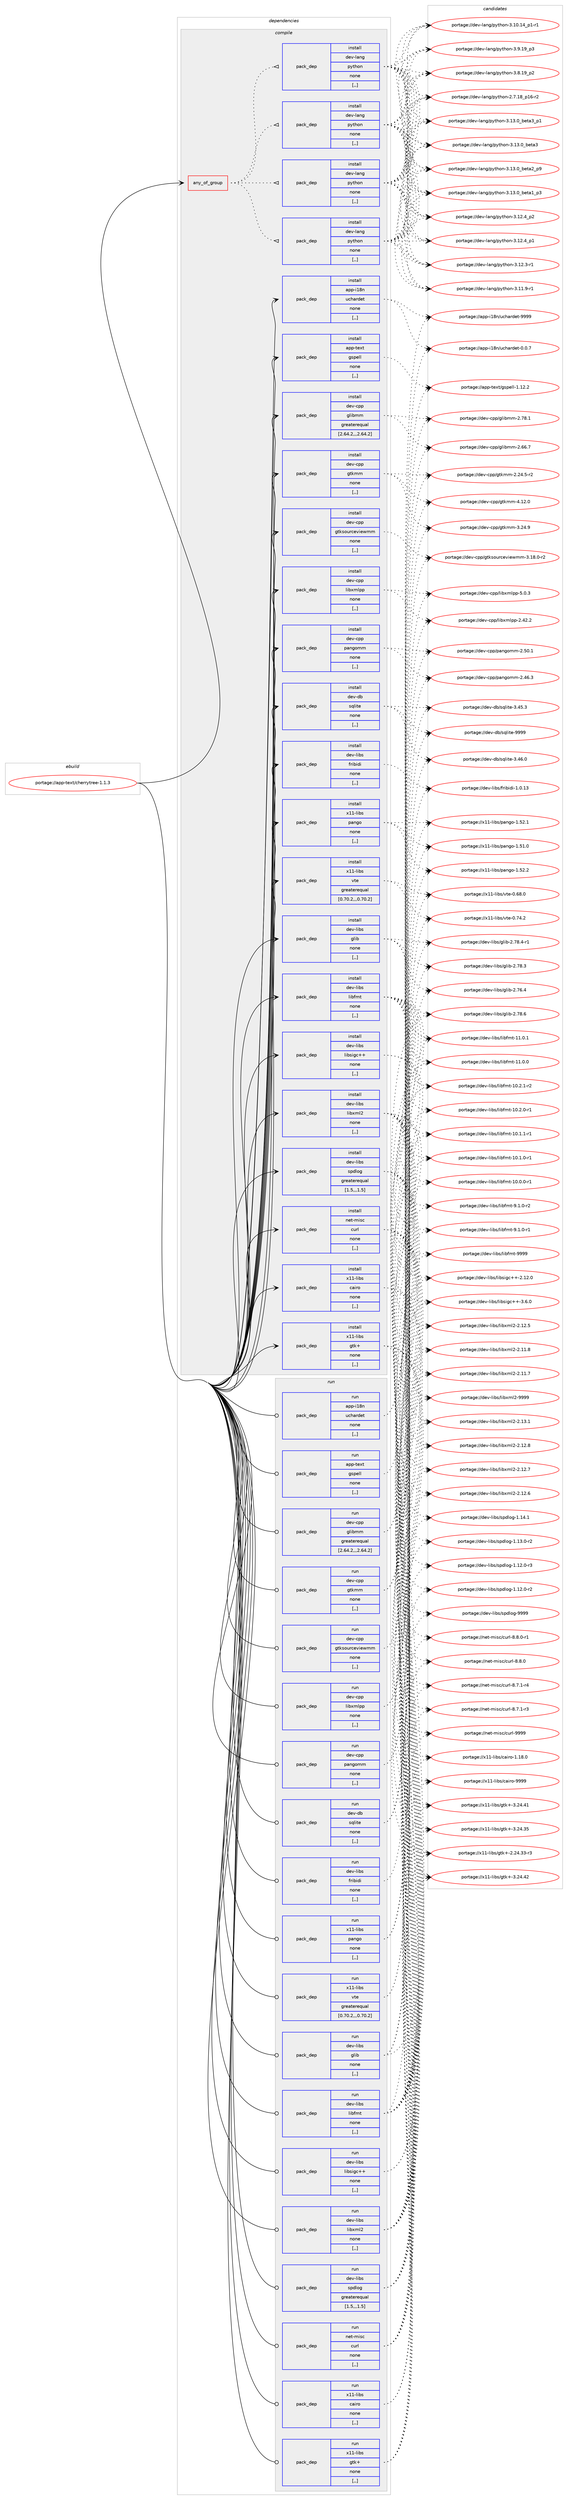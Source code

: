 digraph prolog {

# *************
# Graph options
# *************

newrank=true;
concentrate=true;
compound=true;
graph [rankdir=LR,fontname=Helvetica,fontsize=10,ranksep=1.5];#, ranksep=2.5, nodesep=0.2];
edge  [arrowhead=vee];
node  [fontname=Helvetica,fontsize=10];

# **********
# The ebuild
# **********

subgraph cluster_leftcol {
color=gray;
label=<<i>ebuild</i>>;
id [label="portage://app-text/cherrytree-1.1.3", color=red, width=4, href="../app-text/cherrytree-1.1.3.svg"];
}

# ****************
# The dependencies
# ****************

subgraph cluster_midcol {
color=gray;
label=<<i>dependencies</i>>;
subgraph cluster_compile {
fillcolor="#eeeeee";
style=filled;
label=<<i>compile</i>>;
subgraph any433 {
dependency54573 [label=<<TABLE BORDER="0" CELLBORDER="1" CELLSPACING="0" CELLPADDING="4"><TR><TD CELLPADDING="10">any_of_group</TD></TR></TABLE>>, shape=none, color=red];subgraph pack39114 {
dependency54574 [label=<<TABLE BORDER="0" CELLBORDER="1" CELLSPACING="0" CELLPADDING="4" WIDTH="220"><TR><TD ROWSPAN="6" CELLPADDING="30">pack_dep</TD></TR><TR><TD WIDTH="110">install</TD></TR><TR><TD>dev-lang</TD></TR><TR><TD>python</TD></TR><TR><TD>none</TD></TR><TR><TD>[,,]</TD></TR></TABLE>>, shape=none, color=blue];
}
dependency54573:e -> dependency54574:w [weight=20,style="dotted",arrowhead="oinv"];
subgraph pack39115 {
dependency54575 [label=<<TABLE BORDER="0" CELLBORDER="1" CELLSPACING="0" CELLPADDING="4" WIDTH="220"><TR><TD ROWSPAN="6" CELLPADDING="30">pack_dep</TD></TR><TR><TD WIDTH="110">install</TD></TR><TR><TD>dev-lang</TD></TR><TR><TD>python</TD></TR><TR><TD>none</TD></TR><TR><TD>[,,]</TD></TR></TABLE>>, shape=none, color=blue];
}
dependency54573:e -> dependency54575:w [weight=20,style="dotted",arrowhead="oinv"];
subgraph pack39116 {
dependency54576 [label=<<TABLE BORDER="0" CELLBORDER="1" CELLSPACING="0" CELLPADDING="4" WIDTH="220"><TR><TD ROWSPAN="6" CELLPADDING="30">pack_dep</TD></TR><TR><TD WIDTH="110">install</TD></TR><TR><TD>dev-lang</TD></TR><TR><TD>python</TD></TR><TR><TD>none</TD></TR><TR><TD>[,,]</TD></TR></TABLE>>, shape=none, color=blue];
}
dependency54573:e -> dependency54576:w [weight=20,style="dotted",arrowhead="oinv"];
subgraph pack39117 {
dependency54577 [label=<<TABLE BORDER="0" CELLBORDER="1" CELLSPACING="0" CELLPADDING="4" WIDTH="220"><TR><TD ROWSPAN="6" CELLPADDING="30">pack_dep</TD></TR><TR><TD WIDTH="110">install</TD></TR><TR><TD>dev-lang</TD></TR><TR><TD>python</TD></TR><TR><TD>none</TD></TR><TR><TD>[,,]</TD></TR></TABLE>>, shape=none, color=blue];
}
dependency54573:e -> dependency54577:w [weight=20,style="dotted",arrowhead="oinv"];
}
id:e -> dependency54573:w [weight=20,style="solid",arrowhead="vee"];
subgraph pack39118 {
dependency54578 [label=<<TABLE BORDER="0" CELLBORDER="1" CELLSPACING="0" CELLPADDING="4" WIDTH="220"><TR><TD ROWSPAN="6" CELLPADDING="30">pack_dep</TD></TR><TR><TD WIDTH="110">install</TD></TR><TR><TD>app-i18n</TD></TR><TR><TD>uchardet</TD></TR><TR><TD>none</TD></TR><TR><TD>[,,]</TD></TR></TABLE>>, shape=none, color=blue];
}
id:e -> dependency54578:w [weight=20,style="solid",arrowhead="vee"];
subgraph pack39119 {
dependency54579 [label=<<TABLE BORDER="0" CELLBORDER="1" CELLSPACING="0" CELLPADDING="4" WIDTH="220"><TR><TD ROWSPAN="6" CELLPADDING="30">pack_dep</TD></TR><TR><TD WIDTH="110">install</TD></TR><TR><TD>app-text</TD></TR><TR><TD>gspell</TD></TR><TR><TD>none</TD></TR><TR><TD>[,,]</TD></TR></TABLE>>, shape=none, color=blue];
}
id:e -> dependency54579:w [weight=20,style="solid",arrowhead="vee"];
subgraph pack39120 {
dependency54580 [label=<<TABLE BORDER="0" CELLBORDER="1" CELLSPACING="0" CELLPADDING="4" WIDTH="220"><TR><TD ROWSPAN="6" CELLPADDING="30">pack_dep</TD></TR><TR><TD WIDTH="110">install</TD></TR><TR><TD>dev-cpp</TD></TR><TR><TD>glibmm</TD></TR><TR><TD>greaterequal</TD></TR><TR><TD>[2.64.2,,,2.64.2]</TD></TR></TABLE>>, shape=none, color=blue];
}
id:e -> dependency54580:w [weight=20,style="solid",arrowhead="vee"];
subgraph pack39121 {
dependency54581 [label=<<TABLE BORDER="0" CELLBORDER="1" CELLSPACING="0" CELLPADDING="4" WIDTH="220"><TR><TD ROWSPAN="6" CELLPADDING="30">pack_dep</TD></TR><TR><TD WIDTH="110">install</TD></TR><TR><TD>dev-cpp</TD></TR><TR><TD>gtkmm</TD></TR><TR><TD>none</TD></TR><TR><TD>[,,]</TD></TR></TABLE>>, shape=none, color=blue];
}
id:e -> dependency54581:w [weight=20,style="solid",arrowhead="vee"];
subgraph pack39122 {
dependency54582 [label=<<TABLE BORDER="0" CELLBORDER="1" CELLSPACING="0" CELLPADDING="4" WIDTH="220"><TR><TD ROWSPAN="6" CELLPADDING="30">pack_dep</TD></TR><TR><TD WIDTH="110">install</TD></TR><TR><TD>dev-cpp</TD></TR><TR><TD>gtksourceviewmm</TD></TR><TR><TD>none</TD></TR><TR><TD>[,,]</TD></TR></TABLE>>, shape=none, color=blue];
}
id:e -> dependency54582:w [weight=20,style="solid",arrowhead="vee"];
subgraph pack39123 {
dependency54583 [label=<<TABLE BORDER="0" CELLBORDER="1" CELLSPACING="0" CELLPADDING="4" WIDTH="220"><TR><TD ROWSPAN="6" CELLPADDING="30">pack_dep</TD></TR><TR><TD WIDTH="110">install</TD></TR><TR><TD>dev-cpp</TD></TR><TR><TD>libxmlpp</TD></TR><TR><TD>none</TD></TR><TR><TD>[,,]</TD></TR></TABLE>>, shape=none, color=blue];
}
id:e -> dependency54583:w [weight=20,style="solid",arrowhead="vee"];
subgraph pack39124 {
dependency54584 [label=<<TABLE BORDER="0" CELLBORDER="1" CELLSPACING="0" CELLPADDING="4" WIDTH="220"><TR><TD ROWSPAN="6" CELLPADDING="30">pack_dep</TD></TR><TR><TD WIDTH="110">install</TD></TR><TR><TD>dev-cpp</TD></TR><TR><TD>pangomm</TD></TR><TR><TD>none</TD></TR><TR><TD>[,,]</TD></TR></TABLE>>, shape=none, color=blue];
}
id:e -> dependency54584:w [weight=20,style="solid",arrowhead="vee"];
subgraph pack39125 {
dependency54585 [label=<<TABLE BORDER="0" CELLBORDER="1" CELLSPACING="0" CELLPADDING="4" WIDTH="220"><TR><TD ROWSPAN="6" CELLPADDING="30">pack_dep</TD></TR><TR><TD WIDTH="110">install</TD></TR><TR><TD>dev-db</TD></TR><TR><TD>sqlite</TD></TR><TR><TD>none</TD></TR><TR><TD>[,,]</TD></TR></TABLE>>, shape=none, color=blue];
}
id:e -> dependency54585:w [weight=20,style="solid",arrowhead="vee"];
subgraph pack39126 {
dependency54586 [label=<<TABLE BORDER="0" CELLBORDER="1" CELLSPACING="0" CELLPADDING="4" WIDTH="220"><TR><TD ROWSPAN="6" CELLPADDING="30">pack_dep</TD></TR><TR><TD WIDTH="110">install</TD></TR><TR><TD>dev-libs</TD></TR><TR><TD>fribidi</TD></TR><TR><TD>none</TD></TR><TR><TD>[,,]</TD></TR></TABLE>>, shape=none, color=blue];
}
id:e -> dependency54586:w [weight=20,style="solid",arrowhead="vee"];
subgraph pack39127 {
dependency54587 [label=<<TABLE BORDER="0" CELLBORDER="1" CELLSPACING="0" CELLPADDING="4" WIDTH="220"><TR><TD ROWSPAN="6" CELLPADDING="30">pack_dep</TD></TR><TR><TD WIDTH="110">install</TD></TR><TR><TD>dev-libs</TD></TR><TR><TD>glib</TD></TR><TR><TD>none</TD></TR><TR><TD>[,,]</TD></TR></TABLE>>, shape=none, color=blue];
}
id:e -> dependency54587:w [weight=20,style="solid",arrowhead="vee"];
subgraph pack39128 {
dependency54588 [label=<<TABLE BORDER="0" CELLBORDER="1" CELLSPACING="0" CELLPADDING="4" WIDTH="220"><TR><TD ROWSPAN="6" CELLPADDING="30">pack_dep</TD></TR><TR><TD WIDTH="110">install</TD></TR><TR><TD>dev-libs</TD></TR><TR><TD>libfmt</TD></TR><TR><TD>none</TD></TR><TR><TD>[,,]</TD></TR></TABLE>>, shape=none, color=blue];
}
id:e -> dependency54588:w [weight=20,style="solid",arrowhead="vee"];
subgraph pack39129 {
dependency54589 [label=<<TABLE BORDER="0" CELLBORDER="1" CELLSPACING="0" CELLPADDING="4" WIDTH="220"><TR><TD ROWSPAN="6" CELLPADDING="30">pack_dep</TD></TR><TR><TD WIDTH="110">install</TD></TR><TR><TD>dev-libs</TD></TR><TR><TD>libsigc++</TD></TR><TR><TD>none</TD></TR><TR><TD>[,,]</TD></TR></TABLE>>, shape=none, color=blue];
}
id:e -> dependency54589:w [weight=20,style="solid",arrowhead="vee"];
subgraph pack39130 {
dependency54590 [label=<<TABLE BORDER="0" CELLBORDER="1" CELLSPACING="0" CELLPADDING="4" WIDTH="220"><TR><TD ROWSPAN="6" CELLPADDING="30">pack_dep</TD></TR><TR><TD WIDTH="110">install</TD></TR><TR><TD>dev-libs</TD></TR><TR><TD>libxml2</TD></TR><TR><TD>none</TD></TR><TR><TD>[,,]</TD></TR></TABLE>>, shape=none, color=blue];
}
id:e -> dependency54590:w [weight=20,style="solid",arrowhead="vee"];
subgraph pack39131 {
dependency54591 [label=<<TABLE BORDER="0" CELLBORDER="1" CELLSPACING="0" CELLPADDING="4" WIDTH="220"><TR><TD ROWSPAN="6" CELLPADDING="30">pack_dep</TD></TR><TR><TD WIDTH="110">install</TD></TR><TR><TD>dev-libs</TD></TR><TR><TD>spdlog</TD></TR><TR><TD>greaterequal</TD></TR><TR><TD>[1.5,,,1.5]</TD></TR></TABLE>>, shape=none, color=blue];
}
id:e -> dependency54591:w [weight=20,style="solid",arrowhead="vee"];
subgraph pack39132 {
dependency54592 [label=<<TABLE BORDER="0" CELLBORDER="1" CELLSPACING="0" CELLPADDING="4" WIDTH="220"><TR><TD ROWSPAN="6" CELLPADDING="30">pack_dep</TD></TR><TR><TD WIDTH="110">install</TD></TR><TR><TD>net-misc</TD></TR><TR><TD>curl</TD></TR><TR><TD>none</TD></TR><TR><TD>[,,]</TD></TR></TABLE>>, shape=none, color=blue];
}
id:e -> dependency54592:w [weight=20,style="solid",arrowhead="vee"];
subgraph pack39133 {
dependency54593 [label=<<TABLE BORDER="0" CELLBORDER="1" CELLSPACING="0" CELLPADDING="4" WIDTH="220"><TR><TD ROWSPAN="6" CELLPADDING="30">pack_dep</TD></TR><TR><TD WIDTH="110">install</TD></TR><TR><TD>x11-libs</TD></TR><TR><TD>cairo</TD></TR><TR><TD>none</TD></TR><TR><TD>[,,]</TD></TR></TABLE>>, shape=none, color=blue];
}
id:e -> dependency54593:w [weight=20,style="solid",arrowhead="vee"];
subgraph pack39134 {
dependency54594 [label=<<TABLE BORDER="0" CELLBORDER="1" CELLSPACING="0" CELLPADDING="4" WIDTH="220"><TR><TD ROWSPAN="6" CELLPADDING="30">pack_dep</TD></TR><TR><TD WIDTH="110">install</TD></TR><TR><TD>x11-libs</TD></TR><TR><TD>gtk+</TD></TR><TR><TD>none</TD></TR><TR><TD>[,,]</TD></TR></TABLE>>, shape=none, color=blue];
}
id:e -> dependency54594:w [weight=20,style="solid",arrowhead="vee"];
subgraph pack39135 {
dependency54595 [label=<<TABLE BORDER="0" CELLBORDER="1" CELLSPACING="0" CELLPADDING="4" WIDTH="220"><TR><TD ROWSPAN="6" CELLPADDING="30">pack_dep</TD></TR><TR><TD WIDTH="110">install</TD></TR><TR><TD>x11-libs</TD></TR><TR><TD>pango</TD></TR><TR><TD>none</TD></TR><TR><TD>[,,]</TD></TR></TABLE>>, shape=none, color=blue];
}
id:e -> dependency54595:w [weight=20,style="solid",arrowhead="vee"];
subgraph pack39136 {
dependency54596 [label=<<TABLE BORDER="0" CELLBORDER="1" CELLSPACING="0" CELLPADDING="4" WIDTH="220"><TR><TD ROWSPAN="6" CELLPADDING="30">pack_dep</TD></TR><TR><TD WIDTH="110">install</TD></TR><TR><TD>x11-libs</TD></TR><TR><TD>vte</TD></TR><TR><TD>greaterequal</TD></TR><TR><TD>[0.70.2,,,0.70.2]</TD></TR></TABLE>>, shape=none, color=blue];
}
id:e -> dependency54596:w [weight=20,style="solid",arrowhead="vee"];
}
subgraph cluster_compileandrun {
fillcolor="#eeeeee";
style=filled;
label=<<i>compile and run</i>>;
}
subgraph cluster_run {
fillcolor="#eeeeee";
style=filled;
label=<<i>run</i>>;
subgraph pack39137 {
dependency54597 [label=<<TABLE BORDER="0" CELLBORDER="1" CELLSPACING="0" CELLPADDING="4" WIDTH="220"><TR><TD ROWSPAN="6" CELLPADDING="30">pack_dep</TD></TR><TR><TD WIDTH="110">run</TD></TR><TR><TD>app-i18n</TD></TR><TR><TD>uchardet</TD></TR><TR><TD>none</TD></TR><TR><TD>[,,]</TD></TR></TABLE>>, shape=none, color=blue];
}
id:e -> dependency54597:w [weight=20,style="solid",arrowhead="odot"];
subgraph pack39138 {
dependency54598 [label=<<TABLE BORDER="0" CELLBORDER="1" CELLSPACING="0" CELLPADDING="4" WIDTH="220"><TR><TD ROWSPAN="6" CELLPADDING="30">pack_dep</TD></TR><TR><TD WIDTH="110">run</TD></TR><TR><TD>app-text</TD></TR><TR><TD>gspell</TD></TR><TR><TD>none</TD></TR><TR><TD>[,,]</TD></TR></TABLE>>, shape=none, color=blue];
}
id:e -> dependency54598:w [weight=20,style="solid",arrowhead="odot"];
subgraph pack39139 {
dependency54599 [label=<<TABLE BORDER="0" CELLBORDER="1" CELLSPACING="0" CELLPADDING="4" WIDTH="220"><TR><TD ROWSPAN="6" CELLPADDING="30">pack_dep</TD></TR><TR><TD WIDTH="110">run</TD></TR><TR><TD>dev-cpp</TD></TR><TR><TD>glibmm</TD></TR><TR><TD>greaterequal</TD></TR><TR><TD>[2.64.2,,,2.64.2]</TD></TR></TABLE>>, shape=none, color=blue];
}
id:e -> dependency54599:w [weight=20,style="solid",arrowhead="odot"];
subgraph pack39140 {
dependency54600 [label=<<TABLE BORDER="0" CELLBORDER="1" CELLSPACING="0" CELLPADDING="4" WIDTH="220"><TR><TD ROWSPAN="6" CELLPADDING="30">pack_dep</TD></TR><TR><TD WIDTH="110">run</TD></TR><TR><TD>dev-cpp</TD></TR><TR><TD>gtkmm</TD></TR><TR><TD>none</TD></TR><TR><TD>[,,]</TD></TR></TABLE>>, shape=none, color=blue];
}
id:e -> dependency54600:w [weight=20,style="solid",arrowhead="odot"];
subgraph pack39141 {
dependency54601 [label=<<TABLE BORDER="0" CELLBORDER="1" CELLSPACING="0" CELLPADDING="4" WIDTH="220"><TR><TD ROWSPAN="6" CELLPADDING="30">pack_dep</TD></TR><TR><TD WIDTH="110">run</TD></TR><TR><TD>dev-cpp</TD></TR><TR><TD>gtksourceviewmm</TD></TR><TR><TD>none</TD></TR><TR><TD>[,,]</TD></TR></TABLE>>, shape=none, color=blue];
}
id:e -> dependency54601:w [weight=20,style="solid",arrowhead="odot"];
subgraph pack39142 {
dependency54602 [label=<<TABLE BORDER="0" CELLBORDER="1" CELLSPACING="0" CELLPADDING="4" WIDTH="220"><TR><TD ROWSPAN="6" CELLPADDING="30">pack_dep</TD></TR><TR><TD WIDTH="110">run</TD></TR><TR><TD>dev-cpp</TD></TR><TR><TD>libxmlpp</TD></TR><TR><TD>none</TD></TR><TR><TD>[,,]</TD></TR></TABLE>>, shape=none, color=blue];
}
id:e -> dependency54602:w [weight=20,style="solid",arrowhead="odot"];
subgraph pack39143 {
dependency54603 [label=<<TABLE BORDER="0" CELLBORDER="1" CELLSPACING="0" CELLPADDING="4" WIDTH="220"><TR><TD ROWSPAN="6" CELLPADDING="30">pack_dep</TD></TR><TR><TD WIDTH="110">run</TD></TR><TR><TD>dev-cpp</TD></TR><TR><TD>pangomm</TD></TR><TR><TD>none</TD></TR><TR><TD>[,,]</TD></TR></TABLE>>, shape=none, color=blue];
}
id:e -> dependency54603:w [weight=20,style="solid",arrowhead="odot"];
subgraph pack39144 {
dependency54604 [label=<<TABLE BORDER="0" CELLBORDER="1" CELLSPACING="0" CELLPADDING="4" WIDTH="220"><TR><TD ROWSPAN="6" CELLPADDING="30">pack_dep</TD></TR><TR><TD WIDTH="110">run</TD></TR><TR><TD>dev-db</TD></TR><TR><TD>sqlite</TD></TR><TR><TD>none</TD></TR><TR><TD>[,,]</TD></TR></TABLE>>, shape=none, color=blue];
}
id:e -> dependency54604:w [weight=20,style="solid",arrowhead="odot"];
subgraph pack39145 {
dependency54605 [label=<<TABLE BORDER="0" CELLBORDER="1" CELLSPACING="0" CELLPADDING="4" WIDTH="220"><TR><TD ROWSPAN="6" CELLPADDING="30">pack_dep</TD></TR><TR><TD WIDTH="110">run</TD></TR><TR><TD>dev-libs</TD></TR><TR><TD>fribidi</TD></TR><TR><TD>none</TD></TR><TR><TD>[,,]</TD></TR></TABLE>>, shape=none, color=blue];
}
id:e -> dependency54605:w [weight=20,style="solid",arrowhead="odot"];
subgraph pack39146 {
dependency54606 [label=<<TABLE BORDER="0" CELLBORDER="1" CELLSPACING="0" CELLPADDING="4" WIDTH="220"><TR><TD ROWSPAN="6" CELLPADDING="30">pack_dep</TD></TR><TR><TD WIDTH="110">run</TD></TR><TR><TD>dev-libs</TD></TR><TR><TD>glib</TD></TR><TR><TD>none</TD></TR><TR><TD>[,,]</TD></TR></TABLE>>, shape=none, color=blue];
}
id:e -> dependency54606:w [weight=20,style="solid",arrowhead="odot"];
subgraph pack39147 {
dependency54607 [label=<<TABLE BORDER="0" CELLBORDER="1" CELLSPACING="0" CELLPADDING="4" WIDTH="220"><TR><TD ROWSPAN="6" CELLPADDING="30">pack_dep</TD></TR><TR><TD WIDTH="110">run</TD></TR><TR><TD>dev-libs</TD></TR><TR><TD>libfmt</TD></TR><TR><TD>none</TD></TR><TR><TD>[,,]</TD></TR></TABLE>>, shape=none, color=blue];
}
id:e -> dependency54607:w [weight=20,style="solid",arrowhead="odot"];
subgraph pack39148 {
dependency54608 [label=<<TABLE BORDER="0" CELLBORDER="1" CELLSPACING="0" CELLPADDING="4" WIDTH="220"><TR><TD ROWSPAN="6" CELLPADDING="30">pack_dep</TD></TR><TR><TD WIDTH="110">run</TD></TR><TR><TD>dev-libs</TD></TR><TR><TD>libsigc++</TD></TR><TR><TD>none</TD></TR><TR><TD>[,,]</TD></TR></TABLE>>, shape=none, color=blue];
}
id:e -> dependency54608:w [weight=20,style="solid",arrowhead="odot"];
subgraph pack39149 {
dependency54609 [label=<<TABLE BORDER="0" CELLBORDER="1" CELLSPACING="0" CELLPADDING="4" WIDTH="220"><TR><TD ROWSPAN="6" CELLPADDING="30">pack_dep</TD></TR><TR><TD WIDTH="110">run</TD></TR><TR><TD>dev-libs</TD></TR><TR><TD>libxml2</TD></TR><TR><TD>none</TD></TR><TR><TD>[,,]</TD></TR></TABLE>>, shape=none, color=blue];
}
id:e -> dependency54609:w [weight=20,style="solid",arrowhead="odot"];
subgraph pack39150 {
dependency54610 [label=<<TABLE BORDER="0" CELLBORDER="1" CELLSPACING="0" CELLPADDING="4" WIDTH="220"><TR><TD ROWSPAN="6" CELLPADDING="30">pack_dep</TD></TR><TR><TD WIDTH="110">run</TD></TR><TR><TD>dev-libs</TD></TR><TR><TD>spdlog</TD></TR><TR><TD>greaterequal</TD></TR><TR><TD>[1.5,,,1.5]</TD></TR></TABLE>>, shape=none, color=blue];
}
id:e -> dependency54610:w [weight=20,style="solid",arrowhead="odot"];
subgraph pack39151 {
dependency54611 [label=<<TABLE BORDER="0" CELLBORDER="1" CELLSPACING="0" CELLPADDING="4" WIDTH="220"><TR><TD ROWSPAN="6" CELLPADDING="30">pack_dep</TD></TR><TR><TD WIDTH="110">run</TD></TR><TR><TD>net-misc</TD></TR><TR><TD>curl</TD></TR><TR><TD>none</TD></TR><TR><TD>[,,]</TD></TR></TABLE>>, shape=none, color=blue];
}
id:e -> dependency54611:w [weight=20,style="solid",arrowhead="odot"];
subgraph pack39152 {
dependency54612 [label=<<TABLE BORDER="0" CELLBORDER="1" CELLSPACING="0" CELLPADDING="4" WIDTH="220"><TR><TD ROWSPAN="6" CELLPADDING="30">pack_dep</TD></TR><TR><TD WIDTH="110">run</TD></TR><TR><TD>x11-libs</TD></TR><TR><TD>cairo</TD></TR><TR><TD>none</TD></TR><TR><TD>[,,]</TD></TR></TABLE>>, shape=none, color=blue];
}
id:e -> dependency54612:w [weight=20,style="solid",arrowhead="odot"];
subgraph pack39153 {
dependency54613 [label=<<TABLE BORDER="0" CELLBORDER="1" CELLSPACING="0" CELLPADDING="4" WIDTH="220"><TR><TD ROWSPAN="6" CELLPADDING="30">pack_dep</TD></TR><TR><TD WIDTH="110">run</TD></TR><TR><TD>x11-libs</TD></TR><TR><TD>gtk+</TD></TR><TR><TD>none</TD></TR><TR><TD>[,,]</TD></TR></TABLE>>, shape=none, color=blue];
}
id:e -> dependency54613:w [weight=20,style="solid",arrowhead="odot"];
subgraph pack39154 {
dependency54614 [label=<<TABLE BORDER="0" CELLBORDER="1" CELLSPACING="0" CELLPADDING="4" WIDTH="220"><TR><TD ROWSPAN="6" CELLPADDING="30">pack_dep</TD></TR><TR><TD WIDTH="110">run</TD></TR><TR><TD>x11-libs</TD></TR><TR><TD>pango</TD></TR><TR><TD>none</TD></TR><TR><TD>[,,]</TD></TR></TABLE>>, shape=none, color=blue];
}
id:e -> dependency54614:w [weight=20,style="solid",arrowhead="odot"];
subgraph pack39155 {
dependency54615 [label=<<TABLE BORDER="0" CELLBORDER="1" CELLSPACING="0" CELLPADDING="4" WIDTH="220"><TR><TD ROWSPAN="6" CELLPADDING="30">pack_dep</TD></TR><TR><TD WIDTH="110">run</TD></TR><TR><TD>x11-libs</TD></TR><TR><TD>vte</TD></TR><TR><TD>greaterequal</TD></TR><TR><TD>[0.70.2,,,0.70.2]</TD></TR></TABLE>>, shape=none, color=blue];
}
id:e -> dependency54615:w [weight=20,style="solid",arrowhead="odot"];
}
}

# **************
# The candidates
# **************

subgraph cluster_choices {
rank=same;
color=gray;
label=<<i>candidates</i>>;

subgraph choice39114 {
color=black;
nodesep=1;
choice10010111845108971101034711212111610411111045514649514648959810111697519511249 [label="portage://dev-lang/python-3.13.0_beta3_p1", color=red, width=4,href="../dev-lang/python-3.13.0_beta3_p1.svg"];
choice1001011184510897110103471121211161041111104551464951464895981011169751 [label="portage://dev-lang/python-3.13.0_beta3", color=red, width=4,href="../dev-lang/python-3.13.0_beta3.svg"];
choice10010111845108971101034711212111610411111045514649514648959810111697509511257 [label="portage://dev-lang/python-3.13.0_beta2_p9", color=red, width=4,href="../dev-lang/python-3.13.0_beta2_p9.svg"];
choice10010111845108971101034711212111610411111045514649514648959810111697499511251 [label="portage://dev-lang/python-3.13.0_beta1_p3", color=red, width=4,href="../dev-lang/python-3.13.0_beta1_p3.svg"];
choice100101118451089711010347112121116104111110455146495046529511250 [label="portage://dev-lang/python-3.12.4_p2", color=red, width=4,href="../dev-lang/python-3.12.4_p2.svg"];
choice100101118451089711010347112121116104111110455146495046529511249 [label="portage://dev-lang/python-3.12.4_p1", color=red, width=4,href="../dev-lang/python-3.12.4_p1.svg"];
choice100101118451089711010347112121116104111110455146495046514511449 [label="portage://dev-lang/python-3.12.3-r1", color=red, width=4,href="../dev-lang/python-3.12.3-r1.svg"];
choice100101118451089711010347112121116104111110455146494946574511449 [label="portage://dev-lang/python-3.11.9-r1", color=red, width=4,href="../dev-lang/python-3.11.9-r1.svg"];
choice100101118451089711010347112121116104111110455146494846495295112494511449 [label="portage://dev-lang/python-3.10.14_p1-r1", color=red, width=4,href="../dev-lang/python-3.10.14_p1-r1.svg"];
choice100101118451089711010347112121116104111110455146574649579511251 [label="portage://dev-lang/python-3.9.19_p3", color=red, width=4,href="../dev-lang/python-3.9.19_p3.svg"];
choice100101118451089711010347112121116104111110455146564649579511250 [label="portage://dev-lang/python-3.8.19_p2", color=red, width=4,href="../dev-lang/python-3.8.19_p2.svg"];
choice100101118451089711010347112121116104111110455046554649569511249544511450 [label="portage://dev-lang/python-2.7.18_p16-r2", color=red, width=4,href="../dev-lang/python-2.7.18_p16-r2.svg"];
dependency54574:e -> choice10010111845108971101034711212111610411111045514649514648959810111697519511249:w [style=dotted,weight="100"];
dependency54574:e -> choice1001011184510897110103471121211161041111104551464951464895981011169751:w [style=dotted,weight="100"];
dependency54574:e -> choice10010111845108971101034711212111610411111045514649514648959810111697509511257:w [style=dotted,weight="100"];
dependency54574:e -> choice10010111845108971101034711212111610411111045514649514648959810111697499511251:w [style=dotted,weight="100"];
dependency54574:e -> choice100101118451089711010347112121116104111110455146495046529511250:w [style=dotted,weight="100"];
dependency54574:e -> choice100101118451089711010347112121116104111110455146495046529511249:w [style=dotted,weight="100"];
dependency54574:e -> choice100101118451089711010347112121116104111110455146495046514511449:w [style=dotted,weight="100"];
dependency54574:e -> choice100101118451089711010347112121116104111110455146494946574511449:w [style=dotted,weight="100"];
dependency54574:e -> choice100101118451089711010347112121116104111110455146494846495295112494511449:w [style=dotted,weight="100"];
dependency54574:e -> choice100101118451089711010347112121116104111110455146574649579511251:w [style=dotted,weight="100"];
dependency54574:e -> choice100101118451089711010347112121116104111110455146564649579511250:w [style=dotted,weight="100"];
dependency54574:e -> choice100101118451089711010347112121116104111110455046554649569511249544511450:w [style=dotted,weight="100"];
}
subgraph choice39115 {
color=black;
nodesep=1;
choice10010111845108971101034711212111610411111045514649514648959810111697519511249 [label="portage://dev-lang/python-3.13.0_beta3_p1", color=red, width=4,href="../dev-lang/python-3.13.0_beta3_p1.svg"];
choice1001011184510897110103471121211161041111104551464951464895981011169751 [label="portage://dev-lang/python-3.13.0_beta3", color=red, width=4,href="../dev-lang/python-3.13.0_beta3.svg"];
choice10010111845108971101034711212111610411111045514649514648959810111697509511257 [label="portage://dev-lang/python-3.13.0_beta2_p9", color=red, width=4,href="../dev-lang/python-3.13.0_beta2_p9.svg"];
choice10010111845108971101034711212111610411111045514649514648959810111697499511251 [label="portage://dev-lang/python-3.13.0_beta1_p3", color=red, width=4,href="../dev-lang/python-3.13.0_beta1_p3.svg"];
choice100101118451089711010347112121116104111110455146495046529511250 [label="portage://dev-lang/python-3.12.4_p2", color=red, width=4,href="../dev-lang/python-3.12.4_p2.svg"];
choice100101118451089711010347112121116104111110455146495046529511249 [label="portage://dev-lang/python-3.12.4_p1", color=red, width=4,href="../dev-lang/python-3.12.4_p1.svg"];
choice100101118451089711010347112121116104111110455146495046514511449 [label="portage://dev-lang/python-3.12.3-r1", color=red, width=4,href="../dev-lang/python-3.12.3-r1.svg"];
choice100101118451089711010347112121116104111110455146494946574511449 [label="portage://dev-lang/python-3.11.9-r1", color=red, width=4,href="../dev-lang/python-3.11.9-r1.svg"];
choice100101118451089711010347112121116104111110455146494846495295112494511449 [label="portage://dev-lang/python-3.10.14_p1-r1", color=red, width=4,href="../dev-lang/python-3.10.14_p1-r1.svg"];
choice100101118451089711010347112121116104111110455146574649579511251 [label="portage://dev-lang/python-3.9.19_p3", color=red, width=4,href="../dev-lang/python-3.9.19_p3.svg"];
choice100101118451089711010347112121116104111110455146564649579511250 [label="portage://dev-lang/python-3.8.19_p2", color=red, width=4,href="../dev-lang/python-3.8.19_p2.svg"];
choice100101118451089711010347112121116104111110455046554649569511249544511450 [label="portage://dev-lang/python-2.7.18_p16-r2", color=red, width=4,href="../dev-lang/python-2.7.18_p16-r2.svg"];
dependency54575:e -> choice10010111845108971101034711212111610411111045514649514648959810111697519511249:w [style=dotted,weight="100"];
dependency54575:e -> choice1001011184510897110103471121211161041111104551464951464895981011169751:w [style=dotted,weight="100"];
dependency54575:e -> choice10010111845108971101034711212111610411111045514649514648959810111697509511257:w [style=dotted,weight="100"];
dependency54575:e -> choice10010111845108971101034711212111610411111045514649514648959810111697499511251:w [style=dotted,weight="100"];
dependency54575:e -> choice100101118451089711010347112121116104111110455146495046529511250:w [style=dotted,weight="100"];
dependency54575:e -> choice100101118451089711010347112121116104111110455146495046529511249:w [style=dotted,weight="100"];
dependency54575:e -> choice100101118451089711010347112121116104111110455146495046514511449:w [style=dotted,weight="100"];
dependency54575:e -> choice100101118451089711010347112121116104111110455146494946574511449:w [style=dotted,weight="100"];
dependency54575:e -> choice100101118451089711010347112121116104111110455146494846495295112494511449:w [style=dotted,weight="100"];
dependency54575:e -> choice100101118451089711010347112121116104111110455146574649579511251:w [style=dotted,weight="100"];
dependency54575:e -> choice100101118451089711010347112121116104111110455146564649579511250:w [style=dotted,weight="100"];
dependency54575:e -> choice100101118451089711010347112121116104111110455046554649569511249544511450:w [style=dotted,weight="100"];
}
subgraph choice39116 {
color=black;
nodesep=1;
choice10010111845108971101034711212111610411111045514649514648959810111697519511249 [label="portage://dev-lang/python-3.13.0_beta3_p1", color=red, width=4,href="../dev-lang/python-3.13.0_beta3_p1.svg"];
choice1001011184510897110103471121211161041111104551464951464895981011169751 [label="portage://dev-lang/python-3.13.0_beta3", color=red, width=4,href="../dev-lang/python-3.13.0_beta3.svg"];
choice10010111845108971101034711212111610411111045514649514648959810111697509511257 [label="portage://dev-lang/python-3.13.0_beta2_p9", color=red, width=4,href="../dev-lang/python-3.13.0_beta2_p9.svg"];
choice10010111845108971101034711212111610411111045514649514648959810111697499511251 [label="portage://dev-lang/python-3.13.0_beta1_p3", color=red, width=4,href="../dev-lang/python-3.13.0_beta1_p3.svg"];
choice100101118451089711010347112121116104111110455146495046529511250 [label="portage://dev-lang/python-3.12.4_p2", color=red, width=4,href="../dev-lang/python-3.12.4_p2.svg"];
choice100101118451089711010347112121116104111110455146495046529511249 [label="portage://dev-lang/python-3.12.4_p1", color=red, width=4,href="../dev-lang/python-3.12.4_p1.svg"];
choice100101118451089711010347112121116104111110455146495046514511449 [label="portage://dev-lang/python-3.12.3-r1", color=red, width=4,href="../dev-lang/python-3.12.3-r1.svg"];
choice100101118451089711010347112121116104111110455146494946574511449 [label="portage://dev-lang/python-3.11.9-r1", color=red, width=4,href="../dev-lang/python-3.11.9-r1.svg"];
choice100101118451089711010347112121116104111110455146494846495295112494511449 [label="portage://dev-lang/python-3.10.14_p1-r1", color=red, width=4,href="../dev-lang/python-3.10.14_p1-r1.svg"];
choice100101118451089711010347112121116104111110455146574649579511251 [label="portage://dev-lang/python-3.9.19_p3", color=red, width=4,href="../dev-lang/python-3.9.19_p3.svg"];
choice100101118451089711010347112121116104111110455146564649579511250 [label="portage://dev-lang/python-3.8.19_p2", color=red, width=4,href="../dev-lang/python-3.8.19_p2.svg"];
choice100101118451089711010347112121116104111110455046554649569511249544511450 [label="portage://dev-lang/python-2.7.18_p16-r2", color=red, width=4,href="../dev-lang/python-2.7.18_p16-r2.svg"];
dependency54576:e -> choice10010111845108971101034711212111610411111045514649514648959810111697519511249:w [style=dotted,weight="100"];
dependency54576:e -> choice1001011184510897110103471121211161041111104551464951464895981011169751:w [style=dotted,weight="100"];
dependency54576:e -> choice10010111845108971101034711212111610411111045514649514648959810111697509511257:w [style=dotted,weight="100"];
dependency54576:e -> choice10010111845108971101034711212111610411111045514649514648959810111697499511251:w [style=dotted,weight="100"];
dependency54576:e -> choice100101118451089711010347112121116104111110455146495046529511250:w [style=dotted,weight="100"];
dependency54576:e -> choice100101118451089711010347112121116104111110455146495046529511249:w [style=dotted,weight="100"];
dependency54576:e -> choice100101118451089711010347112121116104111110455146495046514511449:w [style=dotted,weight="100"];
dependency54576:e -> choice100101118451089711010347112121116104111110455146494946574511449:w [style=dotted,weight="100"];
dependency54576:e -> choice100101118451089711010347112121116104111110455146494846495295112494511449:w [style=dotted,weight="100"];
dependency54576:e -> choice100101118451089711010347112121116104111110455146574649579511251:w [style=dotted,weight="100"];
dependency54576:e -> choice100101118451089711010347112121116104111110455146564649579511250:w [style=dotted,weight="100"];
dependency54576:e -> choice100101118451089711010347112121116104111110455046554649569511249544511450:w [style=dotted,weight="100"];
}
subgraph choice39117 {
color=black;
nodesep=1;
choice10010111845108971101034711212111610411111045514649514648959810111697519511249 [label="portage://dev-lang/python-3.13.0_beta3_p1", color=red, width=4,href="../dev-lang/python-3.13.0_beta3_p1.svg"];
choice1001011184510897110103471121211161041111104551464951464895981011169751 [label="portage://dev-lang/python-3.13.0_beta3", color=red, width=4,href="../dev-lang/python-3.13.0_beta3.svg"];
choice10010111845108971101034711212111610411111045514649514648959810111697509511257 [label="portage://dev-lang/python-3.13.0_beta2_p9", color=red, width=4,href="../dev-lang/python-3.13.0_beta2_p9.svg"];
choice10010111845108971101034711212111610411111045514649514648959810111697499511251 [label="portage://dev-lang/python-3.13.0_beta1_p3", color=red, width=4,href="../dev-lang/python-3.13.0_beta1_p3.svg"];
choice100101118451089711010347112121116104111110455146495046529511250 [label="portage://dev-lang/python-3.12.4_p2", color=red, width=4,href="../dev-lang/python-3.12.4_p2.svg"];
choice100101118451089711010347112121116104111110455146495046529511249 [label="portage://dev-lang/python-3.12.4_p1", color=red, width=4,href="../dev-lang/python-3.12.4_p1.svg"];
choice100101118451089711010347112121116104111110455146495046514511449 [label="portage://dev-lang/python-3.12.3-r1", color=red, width=4,href="../dev-lang/python-3.12.3-r1.svg"];
choice100101118451089711010347112121116104111110455146494946574511449 [label="portage://dev-lang/python-3.11.9-r1", color=red, width=4,href="../dev-lang/python-3.11.9-r1.svg"];
choice100101118451089711010347112121116104111110455146494846495295112494511449 [label="portage://dev-lang/python-3.10.14_p1-r1", color=red, width=4,href="../dev-lang/python-3.10.14_p1-r1.svg"];
choice100101118451089711010347112121116104111110455146574649579511251 [label="portage://dev-lang/python-3.9.19_p3", color=red, width=4,href="../dev-lang/python-3.9.19_p3.svg"];
choice100101118451089711010347112121116104111110455146564649579511250 [label="portage://dev-lang/python-3.8.19_p2", color=red, width=4,href="../dev-lang/python-3.8.19_p2.svg"];
choice100101118451089711010347112121116104111110455046554649569511249544511450 [label="portage://dev-lang/python-2.7.18_p16-r2", color=red, width=4,href="../dev-lang/python-2.7.18_p16-r2.svg"];
dependency54577:e -> choice10010111845108971101034711212111610411111045514649514648959810111697519511249:w [style=dotted,weight="100"];
dependency54577:e -> choice1001011184510897110103471121211161041111104551464951464895981011169751:w [style=dotted,weight="100"];
dependency54577:e -> choice10010111845108971101034711212111610411111045514649514648959810111697509511257:w [style=dotted,weight="100"];
dependency54577:e -> choice10010111845108971101034711212111610411111045514649514648959810111697499511251:w [style=dotted,weight="100"];
dependency54577:e -> choice100101118451089711010347112121116104111110455146495046529511250:w [style=dotted,weight="100"];
dependency54577:e -> choice100101118451089711010347112121116104111110455146495046529511249:w [style=dotted,weight="100"];
dependency54577:e -> choice100101118451089711010347112121116104111110455146495046514511449:w [style=dotted,weight="100"];
dependency54577:e -> choice100101118451089711010347112121116104111110455146494946574511449:w [style=dotted,weight="100"];
dependency54577:e -> choice100101118451089711010347112121116104111110455146494846495295112494511449:w [style=dotted,weight="100"];
dependency54577:e -> choice100101118451089711010347112121116104111110455146574649579511251:w [style=dotted,weight="100"];
dependency54577:e -> choice100101118451089711010347112121116104111110455146564649579511250:w [style=dotted,weight="100"];
dependency54577:e -> choice100101118451089711010347112121116104111110455046554649569511249544511450:w [style=dotted,weight="100"];
}
subgraph choice39118 {
color=black;
nodesep=1;
choice971121124510549561104711799104971141001011164557575757 [label="portage://app-i18n/uchardet-9999", color=red, width=4,href="../app-i18n/uchardet-9999.svg"];
choice97112112451054956110471179910497114100101116454846484655 [label="portage://app-i18n/uchardet-0.0.7", color=red, width=4,href="../app-i18n/uchardet-0.0.7.svg"];
dependency54578:e -> choice971121124510549561104711799104971141001011164557575757:w [style=dotted,weight="100"];
dependency54578:e -> choice97112112451054956110471179910497114100101116454846484655:w [style=dotted,weight="100"];
}
subgraph choice39119 {
color=black;
nodesep=1;
choice97112112451161011201164710311511210110810845494649504650 [label="portage://app-text/gspell-1.12.2", color=red, width=4,href="../app-text/gspell-1.12.2.svg"];
dependency54579:e -> choice97112112451161011201164710311511210110810845494649504650:w [style=dotted,weight="100"];
}
subgraph choice39120 {
color=black;
nodesep=1;
choice1001011184599112112471031081059810910945504655564649 [label="portage://dev-cpp/glibmm-2.78.1", color=red, width=4,href="../dev-cpp/glibmm-2.78.1.svg"];
choice1001011184599112112471031081059810910945504654544655 [label="portage://dev-cpp/glibmm-2.66.7", color=red, width=4,href="../dev-cpp/glibmm-2.66.7.svg"];
dependency54580:e -> choice1001011184599112112471031081059810910945504655564649:w [style=dotted,weight="100"];
dependency54580:e -> choice1001011184599112112471031081059810910945504654544655:w [style=dotted,weight="100"];
}
subgraph choice39121 {
color=black;
nodesep=1;
choice10010111845991121124710311610710910945524649504648 [label="portage://dev-cpp/gtkmm-4.12.0", color=red, width=4,href="../dev-cpp/gtkmm-4.12.0.svg"];
choice10010111845991121124710311610710910945514650524657 [label="portage://dev-cpp/gtkmm-3.24.9", color=red, width=4,href="../dev-cpp/gtkmm-3.24.9.svg"];
choice100101118459911211247103116107109109455046505246534511450 [label="portage://dev-cpp/gtkmm-2.24.5-r2", color=red, width=4,href="../dev-cpp/gtkmm-2.24.5-r2.svg"];
dependency54581:e -> choice10010111845991121124710311610710910945524649504648:w [style=dotted,weight="100"];
dependency54581:e -> choice10010111845991121124710311610710910945514650524657:w [style=dotted,weight="100"];
dependency54581:e -> choice100101118459911211247103116107109109455046505246534511450:w [style=dotted,weight="100"];
}
subgraph choice39122 {
color=black;
nodesep=1;
choice10010111845991121124710311610711511111711499101118105101119109109455146495646484511450 [label="portage://dev-cpp/gtksourceviewmm-3.18.0-r2", color=red, width=4,href="../dev-cpp/gtksourceviewmm-3.18.0-r2.svg"];
dependency54582:e -> choice10010111845991121124710311610711511111711499101118105101119109109455146495646484511450:w [style=dotted,weight="100"];
}
subgraph choice39123 {
color=black;
nodesep=1;
choice10010111845991121124710810598120109108112112455346484651 [label="portage://dev-cpp/libxmlpp-5.0.3", color=red, width=4,href="../dev-cpp/libxmlpp-5.0.3.svg"];
choice1001011184599112112471081059812010910811211245504652504650 [label="portage://dev-cpp/libxmlpp-2.42.2", color=red, width=4,href="../dev-cpp/libxmlpp-2.42.2.svg"];
dependency54583:e -> choice10010111845991121124710810598120109108112112455346484651:w [style=dotted,weight="100"];
dependency54583:e -> choice1001011184599112112471081059812010910811211245504652504650:w [style=dotted,weight="100"];
}
subgraph choice39124 {
color=black;
nodesep=1;
choice1001011184599112112471129711010311110910945504653484649 [label="portage://dev-cpp/pangomm-2.50.1", color=red, width=4,href="../dev-cpp/pangomm-2.50.1.svg"];
choice1001011184599112112471129711010311110910945504652544651 [label="portage://dev-cpp/pangomm-2.46.3", color=red, width=4,href="../dev-cpp/pangomm-2.46.3.svg"];
dependency54584:e -> choice1001011184599112112471129711010311110910945504653484649:w [style=dotted,weight="100"];
dependency54584:e -> choice1001011184599112112471129711010311110910945504652544651:w [style=dotted,weight="100"];
}
subgraph choice39125 {
color=black;
nodesep=1;
choice1001011184510098471151131081051161014557575757 [label="portage://dev-db/sqlite-9999", color=red, width=4,href="../dev-db/sqlite-9999.svg"];
choice10010111845100984711511310810511610145514652544648 [label="portage://dev-db/sqlite-3.46.0", color=red, width=4,href="../dev-db/sqlite-3.46.0.svg"];
choice10010111845100984711511310810511610145514652534651 [label="portage://dev-db/sqlite-3.45.3", color=red, width=4,href="../dev-db/sqlite-3.45.3.svg"];
dependency54585:e -> choice1001011184510098471151131081051161014557575757:w [style=dotted,weight="100"];
dependency54585:e -> choice10010111845100984711511310810511610145514652544648:w [style=dotted,weight="100"];
dependency54585:e -> choice10010111845100984711511310810511610145514652534651:w [style=dotted,weight="100"];
}
subgraph choice39126 {
color=black;
nodesep=1;
choice1001011184510810598115471021141059810510010545494648464951 [label="portage://dev-libs/fribidi-1.0.13", color=red, width=4,href="../dev-libs/fribidi-1.0.13.svg"];
dependency54586:e -> choice1001011184510810598115471021141059810510010545494648464951:w [style=dotted,weight="100"];
}
subgraph choice39127 {
color=black;
nodesep=1;
choice1001011184510810598115471031081059845504655564654 [label="portage://dev-libs/glib-2.78.6", color=red, width=4,href="../dev-libs/glib-2.78.6.svg"];
choice10010111845108105981154710310810598455046555646524511449 [label="portage://dev-libs/glib-2.78.4-r1", color=red, width=4,href="../dev-libs/glib-2.78.4-r1.svg"];
choice1001011184510810598115471031081059845504655564651 [label="portage://dev-libs/glib-2.78.3", color=red, width=4,href="../dev-libs/glib-2.78.3.svg"];
choice1001011184510810598115471031081059845504655544652 [label="portage://dev-libs/glib-2.76.4", color=red, width=4,href="../dev-libs/glib-2.76.4.svg"];
dependency54587:e -> choice1001011184510810598115471031081059845504655564654:w [style=dotted,weight="100"];
dependency54587:e -> choice10010111845108105981154710310810598455046555646524511449:w [style=dotted,weight="100"];
dependency54587:e -> choice1001011184510810598115471031081059845504655564651:w [style=dotted,weight="100"];
dependency54587:e -> choice1001011184510810598115471031081059845504655544652:w [style=dotted,weight="100"];
}
subgraph choice39128 {
color=black;
nodesep=1;
choice100101118451081059811547108105981021091164557575757 [label="portage://dev-libs/libfmt-9999", color=red, width=4,href="../dev-libs/libfmt-9999.svg"];
choice1001011184510810598115471081059810210911645494946484649 [label="portage://dev-libs/libfmt-11.0.1", color=red, width=4,href="../dev-libs/libfmt-11.0.1.svg"];
choice1001011184510810598115471081059810210911645494946484648 [label="portage://dev-libs/libfmt-11.0.0", color=red, width=4,href="../dev-libs/libfmt-11.0.0.svg"];
choice10010111845108105981154710810598102109116454948465046494511450 [label="portage://dev-libs/libfmt-10.2.1-r2", color=red, width=4,href="../dev-libs/libfmt-10.2.1-r2.svg"];
choice10010111845108105981154710810598102109116454948465046484511449 [label="portage://dev-libs/libfmt-10.2.0-r1", color=red, width=4,href="../dev-libs/libfmt-10.2.0-r1.svg"];
choice10010111845108105981154710810598102109116454948464946494511449 [label="portage://dev-libs/libfmt-10.1.1-r1", color=red, width=4,href="../dev-libs/libfmt-10.1.1-r1.svg"];
choice10010111845108105981154710810598102109116454948464946484511449 [label="portage://dev-libs/libfmt-10.1.0-r1", color=red, width=4,href="../dev-libs/libfmt-10.1.0-r1.svg"];
choice10010111845108105981154710810598102109116454948464846484511449 [label="portage://dev-libs/libfmt-10.0.0-r1", color=red, width=4,href="../dev-libs/libfmt-10.0.0-r1.svg"];
choice100101118451081059811547108105981021091164557464946484511450 [label="portage://dev-libs/libfmt-9.1.0-r2", color=red, width=4,href="../dev-libs/libfmt-9.1.0-r2.svg"];
choice100101118451081059811547108105981021091164557464946484511449 [label="portage://dev-libs/libfmt-9.1.0-r1", color=red, width=4,href="../dev-libs/libfmt-9.1.0-r1.svg"];
dependency54588:e -> choice100101118451081059811547108105981021091164557575757:w [style=dotted,weight="100"];
dependency54588:e -> choice1001011184510810598115471081059810210911645494946484649:w [style=dotted,weight="100"];
dependency54588:e -> choice1001011184510810598115471081059810210911645494946484648:w [style=dotted,weight="100"];
dependency54588:e -> choice10010111845108105981154710810598102109116454948465046494511450:w [style=dotted,weight="100"];
dependency54588:e -> choice10010111845108105981154710810598102109116454948465046484511449:w [style=dotted,weight="100"];
dependency54588:e -> choice10010111845108105981154710810598102109116454948464946494511449:w [style=dotted,weight="100"];
dependency54588:e -> choice10010111845108105981154710810598102109116454948464946484511449:w [style=dotted,weight="100"];
dependency54588:e -> choice10010111845108105981154710810598102109116454948464846484511449:w [style=dotted,weight="100"];
dependency54588:e -> choice100101118451081059811547108105981021091164557464946484511450:w [style=dotted,weight="100"];
dependency54588:e -> choice100101118451081059811547108105981021091164557464946484511449:w [style=dotted,weight="100"];
}
subgraph choice39129 {
color=black;
nodesep=1;
choice10010111845108105981154710810598115105103994343455146544648 [label="portage://dev-libs/libsigc++-3.6.0", color=red, width=4,href="../dev-libs/libsigc++-3.6.0.svg"];
choice1001011184510810598115471081059811510510399434345504649504648 [label="portage://dev-libs/libsigc++-2.12.0", color=red, width=4,href="../dev-libs/libsigc++-2.12.0.svg"];
dependency54589:e -> choice10010111845108105981154710810598115105103994343455146544648:w [style=dotted,weight="100"];
dependency54589:e -> choice1001011184510810598115471081059811510510399434345504649504648:w [style=dotted,weight="100"];
}
subgraph choice39130 {
color=black;
nodesep=1;
choice10010111845108105981154710810598120109108504557575757 [label="portage://dev-libs/libxml2-9999", color=red, width=4,href="../dev-libs/libxml2-9999.svg"];
choice100101118451081059811547108105981201091085045504649514649 [label="portage://dev-libs/libxml2-2.13.1", color=red, width=4,href="../dev-libs/libxml2-2.13.1.svg"];
choice100101118451081059811547108105981201091085045504649504656 [label="portage://dev-libs/libxml2-2.12.8", color=red, width=4,href="../dev-libs/libxml2-2.12.8.svg"];
choice100101118451081059811547108105981201091085045504649504655 [label="portage://dev-libs/libxml2-2.12.7", color=red, width=4,href="../dev-libs/libxml2-2.12.7.svg"];
choice100101118451081059811547108105981201091085045504649504654 [label="portage://dev-libs/libxml2-2.12.6", color=red, width=4,href="../dev-libs/libxml2-2.12.6.svg"];
choice100101118451081059811547108105981201091085045504649504653 [label="portage://dev-libs/libxml2-2.12.5", color=red, width=4,href="../dev-libs/libxml2-2.12.5.svg"];
choice100101118451081059811547108105981201091085045504649494656 [label="portage://dev-libs/libxml2-2.11.8", color=red, width=4,href="../dev-libs/libxml2-2.11.8.svg"];
choice100101118451081059811547108105981201091085045504649494655 [label="portage://dev-libs/libxml2-2.11.7", color=red, width=4,href="../dev-libs/libxml2-2.11.7.svg"];
dependency54590:e -> choice10010111845108105981154710810598120109108504557575757:w [style=dotted,weight="100"];
dependency54590:e -> choice100101118451081059811547108105981201091085045504649514649:w [style=dotted,weight="100"];
dependency54590:e -> choice100101118451081059811547108105981201091085045504649504656:w [style=dotted,weight="100"];
dependency54590:e -> choice100101118451081059811547108105981201091085045504649504655:w [style=dotted,weight="100"];
dependency54590:e -> choice100101118451081059811547108105981201091085045504649504654:w [style=dotted,weight="100"];
dependency54590:e -> choice100101118451081059811547108105981201091085045504649504653:w [style=dotted,weight="100"];
dependency54590:e -> choice100101118451081059811547108105981201091085045504649494656:w [style=dotted,weight="100"];
dependency54590:e -> choice100101118451081059811547108105981201091085045504649494655:w [style=dotted,weight="100"];
}
subgraph choice39131 {
color=black;
nodesep=1;
choice1001011184510810598115471151121001081111034557575757 [label="portage://dev-libs/spdlog-9999", color=red, width=4,href="../dev-libs/spdlog-9999.svg"];
choice10010111845108105981154711511210010811110345494649524649 [label="portage://dev-libs/spdlog-1.14.1", color=red, width=4,href="../dev-libs/spdlog-1.14.1.svg"];
choice100101118451081059811547115112100108111103454946495146484511450 [label="portage://dev-libs/spdlog-1.13.0-r2", color=red, width=4,href="../dev-libs/spdlog-1.13.0-r2.svg"];
choice100101118451081059811547115112100108111103454946495046484511451 [label="portage://dev-libs/spdlog-1.12.0-r3", color=red, width=4,href="../dev-libs/spdlog-1.12.0-r3.svg"];
choice100101118451081059811547115112100108111103454946495046484511450 [label="portage://dev-libs/spdlog-1.12.0-r2", color=red, width=4,href="../dev-libs/spdlog-1.12.0-r2.svg"];
dependency54591:e -> choice1001011184510810598115471151121001081111034557575757:w [style=dotted,weight="100"];
dependency54591:e -> choice10010111845108105981154711511210010811110345494649524649:w [style=dotted,weight="100"];
dependency54591:e -> choice100101118451081059811547115112100108111103454946495146484511450:w [style=dotted,weight="100"];
dependency54591:e -> choice100101118451081059811547115112100108111103454946495046484511451:w [style=dotted,weight="100"];
dependency54591:e -> choice100101118451081059811547115112100108111103454946495046484511450:w [style=dotted,weight="100"];
}
subgraph choice39132 {
color=black;
nodesep=1;
choice110101116451091051159947991171141084557575757 [label="portage://net-misc/curl-9999", color=red, width=4,href="../net-misc/curl-9999.svg"];
choice110101116451091051159947991171141084556465646484511449 [label="portage://net-misc/curl-8.8.0-r1", color=red, width=4,href="../net-misc/curl-8.8.0-r1.svg"];
choice11010111645109105115994799117114108455646564648 [label="portage://net-misc/curl-8.8.0", color=red, width=4,href="../net-misc/curl-8.8.0.svg"];
choice110101116451091051159947991171141084556465546494511452 [label="portage://net-misc/curl-8.7.1-r4", color=red, width=4,href="../net-misc/curl-8.7.1-r4.svg"];
choice110101116451091051159947991171141084556465546494511451 [label="portage://net-misc/curl-8.7.1-r3", color=red, width=4,href="../net-misc/curl-8.7.1-r3.svg"];
dependency54592:e -> choice110101116451091051159947991171141084557575757:w [style=dotted,weight="100"];
dependency54592:e -> choice110101116451091051159947991171141084556465646484511449:w [style=dotted,weight="100"];
dependency54592:e -> choice11010111645109105115994799117114108455646564648:w [style=dotted,weight="100"];
dependency54592:e -> choice110101116451091051159947991171141084556465546494511452:w [style=dotted,weight="100"];
dependency54592:e -> choice110101116451091051159947991171141084556465546494511451:w [style=dotted,weight="100"];
}
subgraph choice39133 {
color=black;
nodesep=1;
choice120494945108105981154799971051141114557575757 [label="portage://x11-libs/cairo-9999", color=red, width=4,href="../x11-libs/cairo-9999.svg"];
choice1204949451081059811547999710511411145494649564648 [label="portage://x11-libs/cairo-1.18.0", color=red, width=4,href="../x11-libs/cairo-1.18.0.svg"];
dependency54593:e -> choice120494945108105981154799971051141114557575757:w [style=dotted,weight="100"];
dependency54593:e -> choice1204949451081059811547999710511411145494649564648:w [style=dotted,weight="100"];
}
subgraph choice39134 {
color=black;
nodesep=1;
choice1204949451081059811547103116107434551465052465250 [label="portage://x11-libs/gtk+-3.24.42", color=red, width=4,href="../x11-libs/gtk+-3.24.42.svg"];
choice1204949451081059811547103116107434551465052465249 [label="portage://x11-libs/gtk+-3.24.41", color=red, width=4,href="../x11-libs/gtk+-3.24.41.svg"];
choice1204949451081059811547103116107434551465052465153 [label="portage://x11-libs/gtk+-3.24.35", color=red, width=4,href="../x11-libs/gtk+-3.24.35.svg"];
choice12049494510810598115471031161074345504650524651514511451 [label="portage://x11-libs/gtk+-2.24.33-r3", color=red, width=4,href="../x11-libs/gtk+-2.24.33-r3.svg"];
dependency54594:e -> choice1204949451081059811547103116107434551465052465250:w [style=dotted,weight="100"];
dependency54594:e -> choice1204949451081059811547103116107434551465052465249:w [style=dotted,weight="100"];
dependency54594:e -> choice1204949451081059811547103116107434551465052465153:w [style=dotted,weight="100"];
dependency54594:e -> choice12049494510810598115471031161074345504650524651514511451:w [style=dotted,weight="100"];
}
subgraph choice39135 {
color=black;
nodesep=1;
choice12049494510810598115471129711010311145494653504650 [label="portage://x11-libs/pango-1.52.2", color=red, width=4,href="../x11-libs/pango-1.52.2.svg"];
choice12049494510810598115471129711010311145494653504649 [label="portage://x11-libs/pango-1.52.1", color=red, width=4,href="../x11-libs/pango-1.52.1.svg"];
choice12049494510810598115471129711010311145494653494648 [label="portage://x11-libs/pango-1.51.0", color=red, width=4,href="../x11-libs/pango-1.51.0.svg"];
dependency54595:e -> choice12049494510810598115471129711010311145494653504650:w [style=dotted,weight="100"];
dependency54595:e -> choice12049494510810598115471129711010311145494653504649:w [style=dotted,weight="100"];
dependency54595:e -> choice12049494510810598115471129711010311145494653494648:w [style=dotted,weight="100"];
}
subgraph choice39136 {
color=black;
nodesep=1;
choice120494945108105981154711811610145484655524650 [label="portage://x11-libs/vte-0.74.2", color=red, width=4,href="../x11-libs/vte-0.74.2.svg"];
choice120494945108105981154711811610145484654564648 [label="portage://x11-libs/vte-0.68.0", color=red, width=4,href="../x11-libs/vte-0.68.0.svg"];
dependency54596:e -> choice120494945108105981154711811610145484655524650:w [style=dotted,weight="100"];
dependency54596:e -> choice120494945108105981154711811610145484654564648:w [style=dotted,weight="100"];
}
subgraph choice39137 {
color=black;
nodesep=1;
choice971121124510549561104711799104971141001011164557575757 [label="portage://app-i18n/uchardet-9999", color=red, width=4,href="../app-i18n/uchardet-9999.svg"];
choice97112112451054956110471179910497114100101116454846484655 [label="portage://app-i18n/uchardet-0.0.7", color=red, width=4,href="../app-i18n/uchardet-0.0.7.svg"];
dependency54597:e -> choice971121124510549561104711799104971141001011164557575757:w [style=dotted,weight="100"];
dependency54597:e -> choice97112112451054956110471179910497114100101116454846484655:w [style=dotted,weight="100"];
}
subgraph choice39138 {
color=black;
nodesep=1;
choice97112112451161011201164710311511210110810845494649504650 [label="portage://app-text/gspell-1.12.2", color=red, width=4,href="../app-text/gspell-1.12.2.svg"];
dependency54598:e -> choice97112112451161011201164710311511210110810845494649504650:w [style=dotted,weight="100"];
}
subgraph choice39139 {
color=black;
nodesep=1;
choice1001011184599112112471031081059810910945504655564649 [label="portage://dev-cpp/glibmm-2.78.1", color=red, width=4,href="../dev-cpp/glibmm-2.78.1.svg"];
choice1001011184599112112471031081059810910945504654544655 [label="portage://dev-cpp/glibmm-2.66.7", color=red, width=4,href="../dev-cpp/glibmm-2.66.7.svg"];
dependency54599:e -> choice1001011184599112112471031081059810910945504655564649:w [style=dotted,weight="100"];
dependency54599:e -> choice1001011184599112112471031081059810910945504654544655:w [style=dotted,weight="100"];
}
subgraph choice39140 {
color=black;
nodesep=1;
choice10010111845991121124710311610710910945524649504648 [label="portage://dev-cpp/gtkmm-4.12.0", color=red, width=4,href="../dev-cpp/gtkmm-4.12.0.svg"];
choice10010111845991121124710311610710910945514650524657 [label="portage://dev-cpp/gtkmm-3.24.9", color=red, width=4,href="../dev-cpp/gtkmm-3.24.9.svg"];
choice100101118459911211247103116107109109455046505246534511450 [label="portage://dev-cpp/gtkmm-2.24.5-r2", color=red, width=4,href="../dev-cpp/gtkmm-2.24.5-r2.svg"];
dependency54600:e -> choice10010111845991121124710311610710910945524649504648:w [style=dotted,weight="100"];
dependency54600:e -> choice10010111845991121124710311610710910945514650524657:w [style=dotted,weight="100"];
dependency54600:e -> choice100101118459911211247103116107109109455046505246534511450:w [style=dotted,weight="100"];
}
subgraph choice39141 {
color=black;
nodesep=1;
choice10010111845991121124710311610711511111711499101118105101119109109455146495646484511450 [label="portage://dev-cpp/gtksourceviewmm-3.18.0-r2", color=red, width=4,href="../dev-cpp/gtksourceviewmm-3.18.0-r2.svg"];
dependency54601:e -> choice10010111845991121124710311610711511111711499101118105101119109109455146495646484511450:w [style=dotted,weight="100"];
}
subgraph choice39142 {
color=black;
nodesep=1;
choice10010111845991121124710810598120109108112112455346484651 [label="portage://dev-cpp/libxmlpp-5.0.3", color=red, width=4,href="../dev-cpp/libxmlpp-5.0.3.svg"];
choice1001011184599112112471081059812010910811211245504652504650 [label="portage://dev-cpp/libxmlpp-2.42.2", color=red, width=4,href="../dev-cpp/libxmlpp-2.42.2.svg"];
dependency54602:e -> choice10010111845991121124710810598120109108112112455346484651:w [style=dotted,weight="100"];
dependency54602:e -> choice1001011184599112112471081059812010910811211245504652504650:w [style=dotted,weight="100"];
}
subgraph choice39143 {
color=black;
nodesep=1;
choice1001011184599112112471129711010311110910945504653484649 [label="portage://dev-cpp/pangomm-2.50.1", color=red, width=4,href="../dev-cpp/pangomm-2.50.1.svg"];
choice1001011184599112112471129711010311110910945504652544651 [label="portage://dev-cpp/pangomm-2.46.3", color=red, width=4,href="../dev-cpp/pangomm-2.46.3.svg"];
dependency54603:e -> choice1001011184599112112471129711010311110910945504653484649:w [style=dotted,weight="100"];
dependency54603:e -> choice1001011184599112112471129711010311110910945504652544651:w [style=dotted,weight="100"];
}
subgraph choice39144 {
color=black;
nodesep=1;
choice1001011184510098471151131081051161014557575757 [label="portage://dev-db/sqlite-9999", color=red, width=4,href="../dev-db/sqlite-9999.svg"];
choice10010111845100984711511310810511610145514652544648 [label="portage://dev-db/sqlite-3.46.0", color=red, width=4,href="../dev-db/sqlite-3.46.0.svg"];
choice10010111845100984711511310810511610145514652534651 [label="portage://dev-db/sqlite-3.45.3", color=red, width=4,href="../dev-db/sqlite-3.45.3.svg"];
dependency54604:e -> choice1001011184510098471151131081051161014557575757:w [style=dotted,weight="100"];
dependency54604:e -> choice10010111845100984711511310810511610145514652544648:w [style=dotted,weight="100"];
dependency54604:e -> choice10010111845100984711511310810511610145514652534651:w [style=dotted,weight="100"];
}
subgraph choice39145 {
color=black;
nodesep=1;
choice1001011184510810598115471021141059810510010545494648464951 [label="portage://dev-libs/fribidi-1.0.13", color=red, width=4,href="../dev-libs/fribidi-1.0.13.svg"];
dependency54605:e -> choice1001011184510810598115471021141059810510010545494648464951:w [style=dotted,weight="100"];
}
subgraph choice39146 {
color=black;
nodesep=1;
choice1001011184510810598115471031081059845504655564654 [label="portage://dev-libs/glib-2.78.6", color=red, width=4,href="../dev-libs/glib-2.78.6.svg"];
choice10010111845108105981154710310810598455046555646524511449 [label="portage://dev-libs/glib-2.78.4-r1", color=red, width=4,href="../dev-libs/glib-2.78.4-r1.svg"];
choice1001011184510810598115471031081059845504655564651 [label="portage://dev-libs/glib-2.78.3", color=red, width=4,href="../dev-libs/glib-2.78.3.svg"];
choice1001011184510810598115471031081059845504655544652 [label="portage://dev-libs/glib-2.76.4", color=red, width=4,href="../dev-libs/glib-2.76.4.svg"];
dependency54606:e -> choice1001011184510810598115471031081059845504655564654:w [style=dotted,weight="100"];
dependency54606:e -> choice10010111845108105981154710310810598455046555646524511449:w [style=dotted,weight="100"];
dependency54606:e -> choice1001011184510810598115471031081059845504655564651:w [style=dotted,weight="100"];
dependency54606:e -> choice1001011184510810598115471031081059845504655544652:w [style=dotted,weight="100"];
}
subgraph choice39147 {
color=black;
nodesep=1;
choice100101118451081059811547108105981021091164557575757 [label="portage://dev-libs/libfmt-9999", color=red, width=4,href="../dev-libs/libfmt-9999.svg"];
choice1001011184510810598115471081059810210911645494946484649 [label="portage://dev-libs/libfmt-11.0.1", color=red, width=4,href="../dev-libs/libfmt-11.0.1.svg"];
choice1001011184510810598115471081059810210911645494946484648 [label="portage://dev-libs/libfmt-11.0.0", color=red, width=4,href="../dev-libs/libfmt-11.0.0.svg"];
choice10010111845108105981154710810598102109116454948465046494511450 [label="portage://dev-libs/libfmt-10.2.1-r2", color=red, width=4,href="../dev-libs/libfmt-10.2.1-r2.svg"];
choice10010111845108105981154710810598102109116454948465046484511449 [label="portage://dev-libs/libfmt-10.2.0-r1", color=red, width=4,href="../dev-libs/libfmt-10.2.0-r1.svg"];
choice10010111845108105981154710810598102109116454948464946494511449 [label="portage://dev-libs/libfmt-10.1.1-r1", color=red, width=4,href="../dev-libs/libfmt-10.1.1-r1.svg"];
choice10010111845108105981154710810598102109116454948464946484511449 [label="portage://dev-libs/libfmt-10.1.0-r1", color=red, width=4,href="../dev-libs/libfmt-10.1.0-r1.svg"];
choice10010111845108105981154710810598102109116454948464846484511449 [label="portage://dev-libs/libfmt-10.0.0-r1", color=red, width=4,href="../dev-libs/libfmt-10.0.0-r1.svg"];
choice100101118451081059811547108105981021091164557464946484511450 [label="portage://dev-libs/libfmt-9.1.0-r2", color=red, width=4,href="../dev-libs/libfmt-9.1.0-r2.svg"];
choice100101118451081059811547108105981021091164557464946484511449 [label="portage://dev-libs/libfmt-9.1.0-r1", color=red, width=4,href="../dev-libs/libfmt-9.1.0-r1.svg"];
dependency54607:e -> choice100101118451081059811547108105981021091164557575757:w [style=dotted,weight="100"];
dependency54607:e -> choice1001011184510810598115471081059810210911645494946484649:w [style=dotted,weight="100"];
dependency54607:e -> choice1001011184510810598115471081059810210911645494946484648:w [style=dotted,weight="100"];
dependency54607:e -> choice10010111845108105981154710810598102109116454948465046494511450:w [style=dotted,weight="100"];
dependency54607:e -> choice10010111845108105981154710810598102109116454948465046484511449:w [style=dotted,weight="100"];
dependency54607:e -> choice10010111845108105981154710810598102109116454948464946494511449:w [style=dotted,weight="100"];
dependency54607:e -> choice10010111845108105981154710810598102109116454948464946484511449:w [style=dotted,weight="100"];
dependency54607:e -> choice10010111845108105981154710810598102109116454948464846484511449:w [style=dotted,weight="100"];
dependency54607:e -> choice100101118451081059811547108105981021091164557464946484511450:w [style=dotted,weight="100"];
dependency54607:e -> choice100101118451081059811547108105981021091164557464946484511449:w [style=dotted,weight="100"];
}
subgraph choice39148 {
color=black;
nodesep=1;
choice10010111845108105981154710810598115105103994343455146544648 [label="portage://dev-libs/libsigc++-3.6.0", color=red, width=4,href="../dev-libs/libsigc++-3.6.0.svg"];
choice1001011184510810598115471081059811510510399434345504649504648 [label="portage://dev-libs/libsigc++-2.12.0", color=red, width=4,href="../dev-libs/libsigc++-2.12.0.svg"];
dependency54608:e -> choice10010111845108105981154710810598115105103994343455146544648:w [style=dotted,weight="100"];
dependency54608:e -> choice1001011184510810598115471081059811510510399434345504649504648:w [style=dotted,weight="100"];
}
subgraph choice39149 {
color=black;
nodesep=1;
choice10010111845108105981154710810598120109108504557575757 [label="portage://dev-libs/libxml2-9999", color=red, width=4,href="../dev-libs/libxml2-9999.svg"];
choice100101118451081059811547108105981201091085045504649514649 [label="portage://dev-libs/libxml2-2.13.1", color=red, width=4,href="../dev-libs/libxml2-2.13.1.svg"];
choice100101118451081059811547108105981201091085045504649504656 [label="portage://dev-libs/libxml2-2.12.8", color=red, width=4,href="../dev-libs/libxml2-2.12.8.svg"];
choice100101118451081059811547108105981201091085045504649504655 [label="portage://dev-libs/libxml2-2.12.7", color=red, width=4,href="../dev-libs/libxml2-2.12.7.svg"];
choice100101118451081059811547108105981201091085045504649504654 [label="portage://dev-libs/libxml2-2.12.6", color=red, width=4,href="../dev-libs/libxml2-2.12.6.svg"];
choice100101118451081059811547108105981201091085045504649504653 [label="portage://dev-libs/libxml2-2.12.5", color=red, width=4,href="../dev-libs/libxml2-2.12.5.svg"];
choice100101118451081059811547108105981201091085045504649494656 [label="portage://dev-libs/libxml2-2.11.8", color=red, width=4,href="../dev-libs/libxml2-2.11.8.svg"];
choice100101118451081059811547108105981201091085045504649494655 [label="portage://dev-libs/libxml2-2.11.7", color=red, width=4,href="../dev-libs/libxml2-2.11.7.svg"];
dependency54609:e -> choice10010111845108105981154710810598120109108504557575757:w [style=dotted,weight="100"];
dependency54609:e -> choice100101118451081059811547108105981201091085045504649514649:w [style=dotted,weight="100"];
dependency54609:e -> choice100101118451081059811547108105981201091085045504649504656:w [style=dotted,weight="100"];
dependency54609:e -> choice100101118451081059811547108105981201091085045504649504655:w [style=dotted,weight="100"];
dependency54609:e -> choice100101118451081059811547108105981201091085045504649504654:w [style=dotted,weight="100"];
dependency54609:e -> choice100101118451081059811547108105981201091085045504649504653:w [style=dotted,weight="100"];
dependency54609:e -> choice100101118451081059811547108105981201091085045504649494656:w [style=dotted,weight="100"];
dependency54609:e -> choice100101118451081059811547108105981201091085045504649494655:w [style=dotted,weight="100"];
}
subgraph choice39150 {
color=black;
nodesep=1;
choice1001011184510810598115471151121001081111034557575757 [label="portage://dev-libs/spdlog-9999", color=red, width=4,href="../dev-libs/spdlog-9999.svg"];
choice10010111845108105981154711511210010811110345494649524649 [label="portage://dev-libs/spdlog-1.14.1", color=red, width=4,href="../dev-libs/spdlog-1.14.1.svg"];
choice100101118451081059811547115112100108111103454946495146484511450 [label="portage://dev-libs/spdlog-1.13.0-r2", color=red, width=4,href="../dev-libs/spdlog-1.13.0-r2.svg"];
choice100101118451081059811547115112100108111103454946495046484511451 [label="portage://dev-libs/spdlog-1.12.0-r3", color=red, width=4,href="../dev-libs/spdlog-1.12.0-r3.svg"];
choice100101118451081059811547115112100108111103454946495046484511450 [label="portage://dev-libs/spdlog-1.12.0-r2", color=red, width=4,href="../dev-libs/spdlog-1.12.0-r2.svg"];
dependency54610:e -> choice1001011184510810598115471151121001081111034557575757:w [style=dotted,weight="100"];
dependency54610:e -> choice10010111845108105981154711511210010811110345494649524649:w [style=dotted,weight="100"];
dependency54610:e -> choice100101118451081059811547115112100108111103454946495146484511450:w [style=dotted,weight="100"];
dependency54610:e -> choice100101118451081059811547115112100108111103454946495046484511451:w [style=dotted,weight="100"];
dependency54610:e -> choice100101118451081059811547115112100108111103454946495046484511450:w [style=dotted,weight="100"];
}
subgraph choice39151 {
color=black;
nodesep=1;
choice110101116451091051159947991171141084557575757 [label="portage://net-misc/curl-9999", color=red, width=4,href="../net-misc/curl-9999.svg"];
choice110101116451091051159947991171141084556465646484511449 [label="portage://net-misc/curl-8.8.0-r1", color=red, width=4,href="../net-misc/curl-8.8.0-r1.svg"];
choice11010111645109105115994799117114108455646564648 [label="portage://net-misc/curl-8.8.0", color=red, width=4,href="../net-misc/curl-8.8.0.svg"];
choice110101116451091051159947991171141084556465546494511452 [label="portage://net-misc/curl-8.7.1-r4", color=red, width=4,href="../net-misc/curl-8.7.1-r4.svg"];
choice110101116451091051159947991171141084556465546494511451 [label="portage://net-misc/curl-8.7.1-r3", color=red, width=4,href="../net-misc/curl-8.7.1-r3.svg"];
dependency54611:e -> choice110101116451091051159947991171141084557575757:w [style=dotted,weight="100"];
dependency54611:e -> choice110101116451091051159947991171141084556465646484511449:w [style=dotted,weight="100"];
dependency54611:e -> choice11010111645109105115994799117114108455646564648:w [style=dotted,weight="100"];
dependency54611:e -> choice110101116451091051159947991171141084556465546494511452:w [style=dotted,weight="100"];
dependency54611:e -> choice110101116451091051159947991171141084556465546494511451:w [style=dotted,weight="100"];
}
subgraph choice39152 {
color=black;
nodesep=1;
choice120494945108105981154799971051141114557575757 [label="portage://x11-libs/cairo-9999", color=red, width=4,href="../x11-libs/cairo-9999.svg"];
choice1204949451081059811547999710511411145494649564648 [label="portage://x11-libs/cairo-1.18.0", color=red, width=4,href="../x11-libs/cairo-1.18.0.svg"];
dependency54612:e -> choice120494945108105981154799971051141114557575757:w [style=dotted,weight="100"];
dependency54612:e -> choice1204949451081059811547999710511411145494649564648:w [style=dotted,weight="100"];
}
subgraph choice39153 {
color=black;
nodesep=1;
choice1204949451081059811547103116107434551465052465250 [label="portage://x11-libs/gtk+-3.24.42", color=red, width=4,href="../x11-libs/gtk+-3.24.42.svg"];
choice1204949451081059811547103116107434551465052465249 [label="portage://x11-libs/gtk+-3.24.41", color=red, width=4,href="../x11-libs/gtk+-3.24.41.svg"];
choice1204949451081059811547103116107434551465052465153 [label="portage://x11-libs/gtk+-3.24.35", color=red, width=4,href="../x11-libs/gtk+-3.24.35.svg"];
choice12049494510810598115471031161074345504650524651514511451 [label="portage://x11-libs/gtk+-2.24.33-r3", color=red, width=4,href="../x11-libs/gtk+-2.24.33-r3.svg"];
dependency54613:e -> choice1204949451081059811547103116107434551465052465250:w [style=dotted,weight="100"];
dependency54613:e -> choice1204949451081059811547103116107434551465052465249:w [style=dotted,weight="100"];
dependency54613:e -> choice1204949451081059811547103116107434551465052465153:w [style=dotted,weight="100"];
dependency54613:e -> choice12049494510810598115471031161074345504650524651514511451:w [style=dotted,weight="100"];
}
subgraph choice39154 {
color=black;
nodesep=1;
choice12049494510810598115471129711010311145494653504650 [label="portage://x11-libs/pango-1.52.2", color=red, width=4,href="../x11-libs/pango-1.52.2.svg"];
choice12049494510810598115471129711010311145494653504649 [label="portage://x11-libs/pango-1.52.1", color=red, width=4,href="../x11-libs/pango-1.52.1.svg"];
choice12049494510810598115471129711010311145494653494648 [label="portage://x11-libs/pango-1.51.0", color=red, width=4,href="../x11-libs/pango-1.51.0.svg"];
dependency54614:e -> choice12049494510810598115471129711010311145494653504650:w [style=dotted,weight="100"];
dependency54614:e -> choice12049494510810598115471129711010311145494653504649:w [style=dotted,weight="100"];
dependency54614:e -> choice12049494510810598115471129711010311145494653494648:w [style=dotted,weight="100"];
}
subgraph choice39155 {
color=black;
nodesep=1;
choice120494945108105981154711811610145484655524650 [label="portage://x11-libs/vte-0.74.2", color=red, width=4,href="../x11-libs/vte-0.74.2.svg"];
choice120494945108105981154711811610145484654564648 [label="portage://x11-libs/vte-0.68.0", color=red, width=4,href="../x11-libs/vte-0.68.0.svg"];
dependency54615:e -> choice120494945108105981154711811610145484655524650:w [style=dotted,weight="100"];
dependency54615:e -> choice120494945108105981154711811610145484654564648:w [style=dotted,weight="100"];
}
}

}
